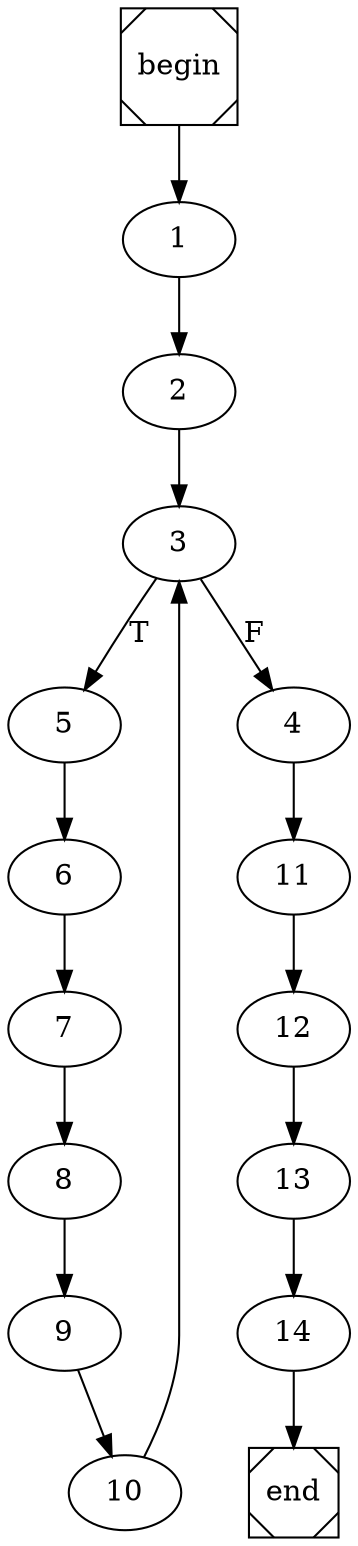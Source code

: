 digraph cfg {
	begin [shape=Msquare];
	end [shape=Msquare];
	begin -> 1;	1 -> 2;	2 -> 3;	3 -> 5[label=T];	3 -> 4[label=F];	4 -> 11;	5 -> 6;	6 -> 7;	7 -> 8;	8 -> 9;	9 -> 10;	10 -> 3;	11 -> 12;	12 -> 13;	13 -> 14;	14 -> end;}
